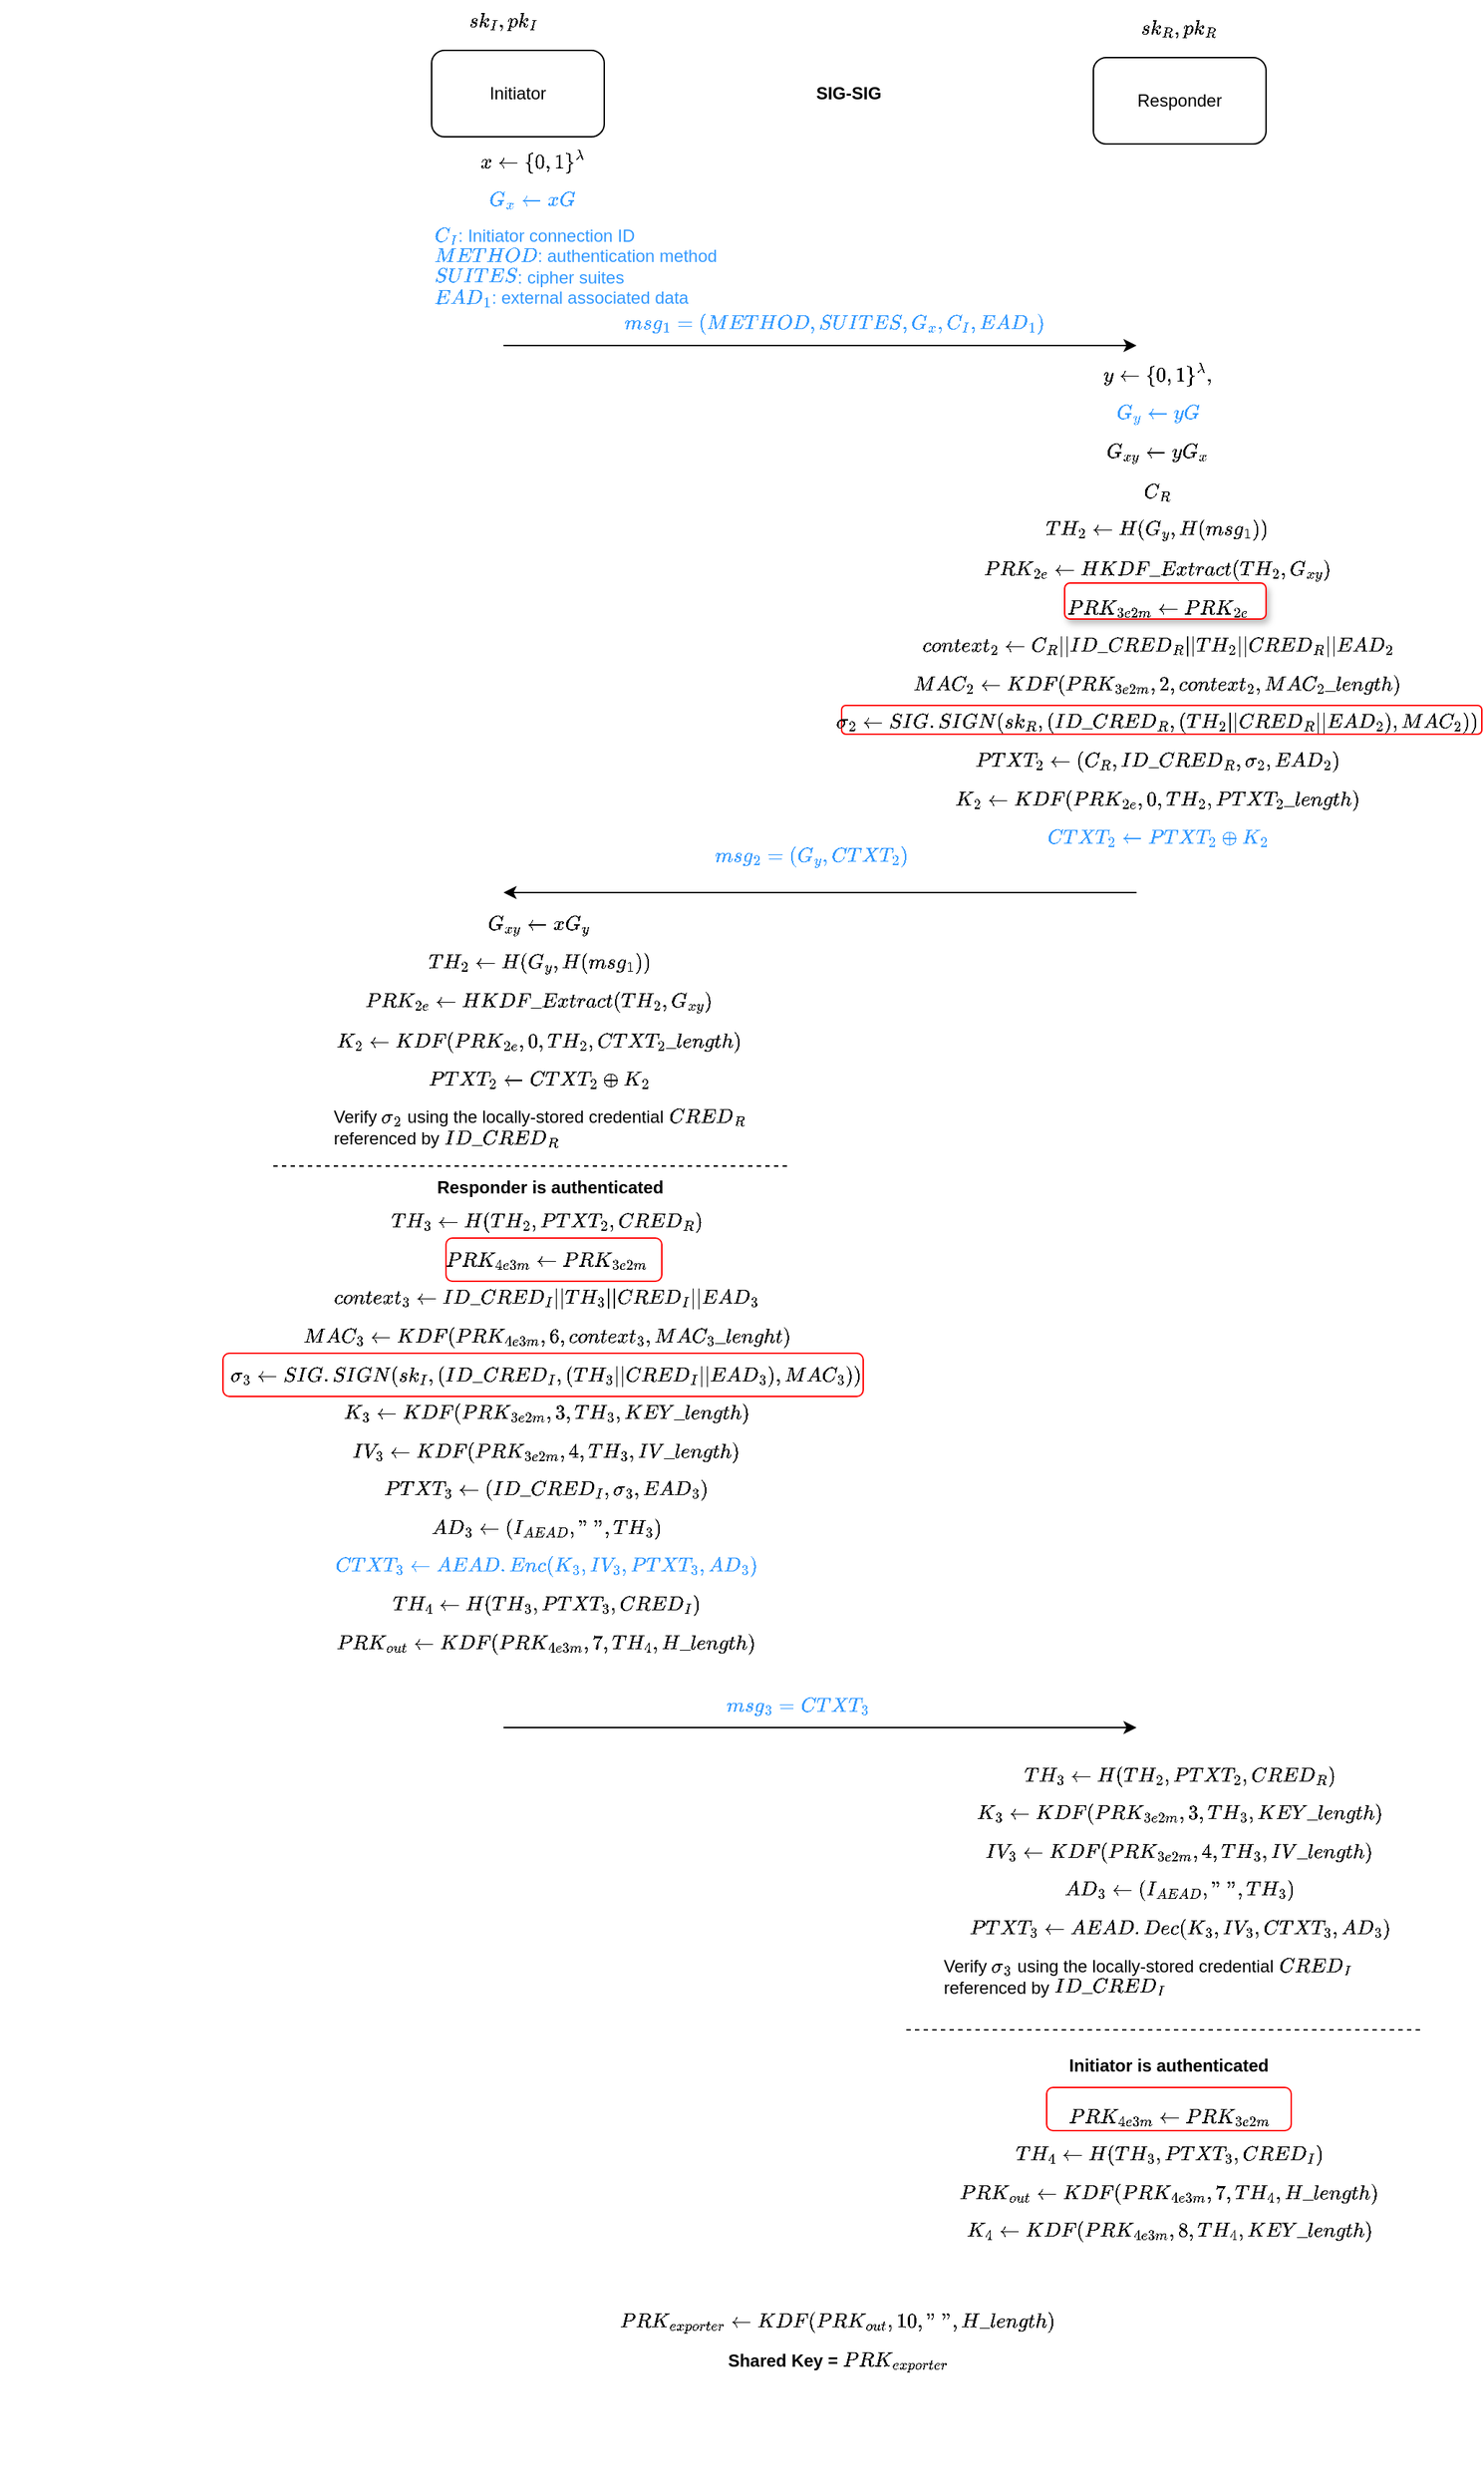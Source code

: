 <mxfile version="26.0.12">
  <diagram name="Page-1" id="FUrr0S-VQZxl6Vm0aQBQ">
    <mxGraphModel dx="2094" dy="756" grid="1" gridSize="10" guides="1" tooltips="1" connect="1" arrows="1" fold="1" page="1" pageScale="1" pageWidth="850" pageHeight="1100" math="1" shadow="0">
      <root>
        <mxCell id="0" />
        <mxCell id="1" parent="0" />
        <mxCell id="vZWsi2n2gFfCWIBBviUr-8" value="" style="rounded=1;whiteSpace=wrap;html=1;strokeColor=light-dark(#FF0000,#FFFFFF);" vertex="1" parent="1">
          <mxGeometry x="-35" y="970" width="445" height="30" as="geometry" />
        </mxCell>
        <mxCell id="vZWsi2n2gFfCWIBBviUr-7" value="" style="rounded=1;whiteSpace=wrap;html=1;strokeColor=light-dark(#FF0000,#FFFFFF);" vertex="1" parent="1">
          <mxGeometry x="395" y="520" width="445" height="20" as="geometry" />
        </mxCell>
        <mxCell id="vZWsi2n2gFfCWIBBviUr-6" value="" style="rounded=1;whiteSpace=wrap;html=1;strokeColor=light-dark(#FF0000,#FFFFFF);" vertex="1" parent="1">
          <mxGeometry x="537.5" y="1480" width="170" height="30" as="geometry" />
        </mxCell>
        <mxCell id="vZWsi2n2gFfCWIBBviUr-5" value="" style="rounded=1;whiteSpace=wrap;html=1;strokeColor=light-dark(#FF0000,#FFFFFF);" vertex="1" parent="1">
          <mxGeometry x="120" y="890" width="150" height="30" as="geometry" />
        </mxCell>
        <mxCell id="IuUdXdDwJAqnldKcYIbA-1" value="Initiator" style="rounded=1;whiteSpace=wrap;html=1;" parent="1" vertex="1">
          <mxGeometry x="110" y="65" width="120" height="60" as="geometry" />
        </mxCell>
        <mxCell id="IuUdXdDwJAqnldKcYIbA-2" value="Responder" style="rounded=1;whiteSpace=wrap;html=1;" parent="1" vertex="1">
          <mxGeometry x="570" y="70" width="120" height="60" as="geometry" />
        </mxCell>
        <mxCell id="IuUdXdDwJAqnldKcYIbA-3" value="&lt;b&gt;SIG-SIG&lt;/b&gt;" style="text;html=1;align=center;verticalAlign=middle;whiteSpace=wrap;rounded=0;" parent="1" vertex="1">
          <mxGeometry x="370" y="80" width="60" height="30" as="geometry" />
        </mxCell>
        <mxCell id="IuUdXdDwJAqnldKcYIbA-4" value="$$sk_I, pk_I$$" style="text;html=1;align=center;verticalAlign=middle;whiteSpace=wrap;rounded=0;" parent="1" vertex="1">
          <mxGeometry x="130" y="30" width="60" height="30" as="geometry" />
        </mxCell>
        <mxCell id="IuUdXdDwJAqnldKcYIbA-5" value="$$sk_R, pk_R$$" style="text;html=1;align=center;verticalAlign=middle;whiteSpace=wrap;rounded=0;" parent="1" vertex="1">
          <mxGeometry x="600" y="35" width="60" height="30" as="geometry" />
        </mxCell>
        <mxCell id="IuUdXdDwJAqnldKcYIbA-9" value="" style="group" parent="1" vertex="1" connectable="0">
          <mxGeometry x="160" y="240" width="440" height="80" as="geometry" />
        </mxCell>
        <mxCell id="IuUdXdDwJAqnldKcYIbA-7" value="" style="endArrow=classic;html=1;rounded=0;" parent="IuUdXdDwJAqnldKcYIbA-9" edge="1">
          <mxGeometry width="50" height="50" relative="1" as="geometry">
            <mxPoint y="30" as="sourcePoint" />
            <mxPoint x="440" y="30" as="targetPoint" />
          </mxGeometry>
        </mxCell>
        <mxCell id="IuUdXdDwJAqnldKcYIbA-8" value="&lt;span style=&quot;color: rgb(51, 153, 255);&quot;&gt;$$msg_1 = (METHOD,SUITES,G_x, C_I, EAD_1)$$&lt;/span&gt;" style="text;html=1;align=center;verticalAlign=middle;whiteSpace=wrap;rounded=0;" parent="IuUdXdDwJAqnldKcYIbA-9" vertex="1">
          <mxGeometry x="104.762" width="251.429" height="30" as="geometry" />
        </mxCell>
        <mxCell id="IuUdXdDwJAqnldKcYIbA-13" value="" style="group" parent="1" vertex="1" connectable="0">
          <mxGeometry x="160" y="610" width="440" height="40" as="geometry" />
        </mxCell>
        <mxCell id="IuUdXdDwJAqnldKcYIbA-10" value="" style="endArrow=classic;html=1;rounded=0;" parent="IuUdXdDwJAqnldKcYIbA-13" edge="1">
          <mxGeometry width="50" height="50" relative="1" as="geometry">
            <mxPoint x="440" y="40" as="sourcePoint" />
            <mxPoint y="40" as="targetPoint" />
            <Array as="points">
              <mxPoint x="71.628" y="40" />
            </Array>
          </mxGeometry>
        </mxCell>
        <mxCell id="IuUdXdDwJAqnldKcYIbA-11" value="&lt;span style=&quot;color: rgb(51, 153, 255);&quot;&gt;$$msg_2 = (G_y, CTXT_2)$$&lt;/span&gt;" style="text;html=1;align=center;verticalAlign=middle;whiteSpace=wrap;rounded=0;" parent="IuUdXdDwJAqnldKcYIbA-13" vertex="1">
          <mxGeometry x="184.186" width="61.395" height="30" as="geometry" />
        </mxCell>
        <mxCell id="IuUdXdDwJAqnldKcYIbA-15" value="&lt;div&gt;$$G_{xy} \leftarrow xG_y$$&lt;/div&gt;&lt;div&gt;$$TH_2 \leftarrow H(G_y, H(msg_1))$$&lt;/div&gt;&lt;div align=&quot;left&quot;&gt;&lt;div&gt;$$PRK_{2e}\leftarrow HKDF\_Extract(TH_2, G_{xy})$$&lt;/div&gt;&lt;div&gt;$$K_2 \leftarrow KDF(PRK_{2e},0,TH_2,CTXT_2\_length)$$&lt;/div&gt;&lt;div&gt;$$PTXT_2 \leftarrow CTXT_2 \oplus K_2$$&lt;/div&gt;&lt;div&gt;Verify \(\sigma_2\) using the locally-stored credential \(CRED_R\)&lt;/div&gt;&lt;div&gt;referenced by \(ID\_CRED_R\)&lt;/div&gt;&lt;/div&gt;" style="text;html=1;align=left;verticalAlign=middle;whiteSpace=wrap;rounded=0;" parent="1" vertex="1">
          <mxGeometry x="40" y="620" width="310" height="240" as="geometry" />
        </mxCell>
        <mxCell id="IuUdXdDwJAqnldKcYIbA-17" value="" style="endArrow=none;dashed=1;html=1;rounded=0;" parent="1" edge="1">
          <mxGeometry width="50" height="50" relative="1" as="geometry">
            <mxPoint y="840" as="sourcePoint" />
            <mxPoint x="360" y="840" as="targetPoint" />
            <Array as="points">
              <mxPoint x="140" y="840" />
            </Array>
          </mxGeometry>
        </mxCell>
        <mxCell id="IuUdXdDwJAqnldKcYIbA-18" value="&lt;b&gt;Responder is authenticated&lt;/b&gt;" style="text;html=1;align=center;verticalAlign=middle;whiteSpace=wrap;rounded=0;" parent="1" vertex="1">
          <mxGeometry x="95" y="840" width="195" height="30" as="geometry" />
        </mxCell>
        <mxCell id="IuUdXdDwJAqnldKcYIbA-19" value="&lt;div&gt;$$TH_3 \leftarrow H(TH_2, PTXT_2, CRED_R)$$&lt;/div&gt;&lt;div align=&quot;left&quot;&gt;$$PRK_{4e3m} \leftarrow PRK_{3e2m}$$&lt;/div&gt;&lt;div align=&quot;left&quot;&gt;$$context_3 \leftarrow ID\_CRED_I || TH_3 || CRED_I || EAD_3$$&lt;/div&gt;&lt;div align=&quot;left&quot;&gt;$$MAC_3 \leftarrow KDF(PRK_{4e3m}, 6, context_3, MAC_3\_lenght)$$&lt;/div&gt;&lt;div align=&quot;left&quot;&gt;$$\sigma_3 \leftarrow SIG.SIGN(sk_I, (ID\_CRED_I, (TH_3 || CRED_I || EAD_3), MAC_3))$$&lt;/div&gt;&lt;div align=&quot;left&quot;&gt;$$K_3 \leftarrow KDF(PRK_{3e2m}, 3, TH_3, KEY\_length)$$&lt;/div&gt;&lt;div align=&quot;left&quot;&gt;$$IV_3 \leftarrow KDF(PRK_{3e2m}, 4, TH_3, IV\_length)$$&lt;/div&gt;&lt;div align=&quot;left&quot;&gt;$$PTXT_3 \leftarrow (ID\_CRED_I, \sigma_3, EAD_3)$$&lt;/div&gt;&lt;div align=&quot;left&quot;&gt;&lt;div align=&quot;left&quot;&gt;$$AD_3 \leftarrow (I_{AEAD}, \text{&quot; &quot;},TH_3)$$&lt;/div&gt;&lt;/div&gt;&lt;div align=&quot;left&quot;&gt;&lt;span style=&quot;color: rgb(51, 153, 255);&quot;&gt;$$CTXT_3 \leftarrow AEAD.Enc(K_3, IV_3, PTXT_3, AD_3)$$&lt;/span&gt;&lt;/div&gt;&lt;div align=&quot;left&quot;&gt;$$TH_4 \leftarrow H(TH_3, PTXT_3, CRED_I)$$&lt;/div&gt;&lt;div align=&quot;left&quot;&gt;$$PRK_{out} \leftarrow KDF(PRK_{4e3m}, 7, TH_4, H\_length)$$&lt;/div&gt;" style="text;html=1;align=center;verticalAlign=middle;whiteSpace=wrap;rounded=0;" parent="1" vertex="1">
          <mxGeometry x="-190" y="940" width="760" height="170" as="geometry" />
        </mxCell>
        <mxCell id="IuUdXdDwJAqnldKcYIbA-22" value="" style="endArrow=classic;html=1;rounded=0;" parent="1" edge="1">
          <mxGeometry width="50" height="50" relative="1" as="geometry">
            <mxPoint x="160" y="1230" as="sourcePoint" />
            <mxPoint x="600" y="1230" as="targetPoint" />
          </mxGeometry>
        </mxCell>
        <mxCell id="IuUdXdDwJAqnldKcYIbA-23" value="&lt;span style=&quot;color: rgb(51, 153, 255);&quot;&gt;$$msg_3 = CTXT_3$$&lt;/span&gt;" style="text;html=1;align=center;verticalAlign=middle;whiteSpace=wrap;rounded=0;" parent="1" vertex="1">
          <mxGeometry x="300" y="1200" width="130" height="30" as="geometry" />
        </mxCell>
        <mxCell id="IuUdXdDwJAqnldKcYIbA-24" value="&lt;div&gt;$$TH_3 \leftarrow H(TH_2, PTXT_2, CRED_R)$$&lt;/div&gt;&lt;div&gt;&lt;div align=&quot;left&quot;&gt;$$K_3 \leftarrow KDF(PRK_{3e2m}, 3, TH_3, KEY\_length)$$&lt;/div&gt;&lt;div align=&quot;left&quot;&gt;$$IV_3 \leftarrow KDF(PRK_{3e2m}, 4, TH_3, IV\_length)$$&lt;/div&gt;&lt;div align=&quot;left&quot;&gt;&lt;div align=&quot;left&quot;&gt;&lt;div align=&quot;left&quot;&gt;$$AD_3 \leftarrow (I_{AEAD}, \text{&quot; &quot;},TH_3)$$&lt;/div&gt;&lt;/div&gt;&lt;/div&gt;&lt;div align=&quot;left&quot;&gt;$$PTXT_3 \leftarrow AEAD.Dec(K_3,IV_3,CTXT_3,AD_3)$$&lt;/div&gt;&lt;div align=&quot;left&quot;&gt;&lt;div&gt;Verify \(\sigma_3\) using the locally-stored credential \(CRED_I\) referenced by \(ID\_CRED_I\)&lt;/div&gt;&lt;br&gt;&lt;/div&gt;&lt;/div&gt;&lt;div&gt;&lt;br&gt;&lt;/div&gt;" style="text;html=1;align=center;verticalAlign=middle;whiteSpace=wrap;rounded=0;" parent="1" vertex="1">
          <mxGeometry x="465" y="1330" width="330" height="30" as="geometry" />
        </mxCell>
        <mxCell id="IuUdXdDwJAqnldKcYIbA-25" value="" style="endArrow=none;dashed=1;html=1;rounded=0;" parent="1" edge="1">
          <mxGeometry width="50" height="50" relative="1" as="geometry">
            <mxPoint x="440" y="1440" as="sourcePoint" />
            <mxPoint x="800" y="1440" as="targetPoint" />
            <Array as="points">
              <mxPoint x="580" y="1440" />
            </Array>
          </mxGeometry>
        </mxCell>
        <mxCell id="IuUdXdDwJAqnldKcYIbA-27" value="&lt;b&gt;Initiator is authenticated&lt;/b&gt;" style="text;html=1;align=center;verticalAlign=middle;whiteSpace=wrap;rounded=0;" parent="1" vertex="1">
          <mxGeometry x="530" y="1450" width="185" height="30" as="geometry" />
        </mxCell>
        <mxCell id="IuUdXdDwJAqnldKcYIbA-28" value="&lt;div&gt;$$PRK_{4e3m} \leftarrow PRK_{3e2m}$$&lt;/div&gt;&lt;div&gt;&lt;div align=&quot;left&quot;&gt;$$TH_4 \leftarrow H(TH_3, PTXT_3, CRED_I)$$&lt;/div&gt;&lt;/div&gt;&lt;div&gt;&lt;div align=&quot;left&quot;&gt;$$PRK_{out} \leftarrow KDF(PRK_{4e3m}, 7, TH_4, H\_length)$$&lt;/div&gt;&lt;div align=&quot;left&quot;&gt;$$K_4 \leftarrow KDF(PRK_{4e3m}, 8, TH_4, KEY\_length)$$&lt;/div&gt;&lt;/div&gt;" style="text;html=1;align=center;verticalAlign=middle;whiteSpace=wrap;rounded=0;" parent="1" vertex="1">
          <mxGeometry x="467.5" y="1430" width="310" height="220" as="geometry" />
        </mxCell>
        <mxCell id="IuUdXdDwJAqnldKcYIbA-29" value="&lt;div&gt;$$PRK_{exporter} \leftarrow KDF(PRK_{out}, 10, \text{&quot; &quot;}, H\_length)$$&lt;/div&gt;&lt;div&gt;&lt;b&gt;Shared Key = \(PRK_{exporter}\)&lt;/b&gt;&lt;/div&gt;" style="text;html=1;align=center;verticalAlign=middle;whiteSpace=wrap;rounded=0;" parent="1" vertex="1">
          <mxGeometry x="210" y="1540" width="365" height="220" as="geometry" />
        </mxCell>
        <mxCell id="IuUdXdDwJAqnldKcYIbA-6" value="&lt;div&gt;$$x \leftarrow \{0,1\}^\lambda$$&lt;/div&gt;&lt;div&gt;&lt;span style=&quot;color: rgb(51, 153, 255);&quot;&gt;$$G_x \leftarrow xG$$&lt;/span&gt;&lt;/div&gt;" style="text;html=1;align=center;verticalAlign=middle;whiteSpace=wrap;rounded=0;" parent="1" vertex="1">
          <mxGeometry x="95" y="140" width="170" height="30" as="geometry" />
        </mxCell>
        <mxCell id="IuUdXdDwJAqnldKcYIbA-14" value="&lt;div align=&quot;left&quot;&gt;&lt;span style=&quot;color: rgb(51, 153, 255);&quot;&gt;\(C_I\): Initiator connection ID&lt;/span&gt;&lt;/div&gt;&lt;div align=&quot;left&quot;&gt;&lt;span style=&quot;color: rgb(51, 153, 255);&quot;&gt;\(METHOD\): authentication method&lt;/span&gt;&lt;/div&gt;&lt;div align=&quot;left&quot;&gt;&lt;span style=&quot;color: rgb(51, 153, 255);&quot;&gt;\(SUITES\): cipher suites&lt;/span&gt;&lt;/div&gt;&lt;div align=&quot;left&quot;&gt;&lt;span style=&quot;color: rgb(51, 153, 255);&quot;&gt;\(EAD_1\): external associated data&lt;/span&gt;&lt;/div&gt;" style="text;html=1;align=left;verticalAlign=middle;whiteSpace=wrap;rounded=0;" parent="1" vertex="1">
          <mxGeometry x="110" y="190" width="300" height="50" as="geometry" />
        </mxCell>
        <mxCell id="vZWsi2n2gFfCWIBBviUr-2" value="" style="rounded=1;whiteSpace=wrap;html=1;strokeColor=light-dark(#FF0000,#FFFFFF);shadow=1;" vertex="1" parent="1">
          <mxGeometry x="550" y="435" width="140" height="25" as="geometry" />
        </mxCell>
        <mxCell id="IuUdXdDwJAqnldKcYIbA-12" value="&lt;div align=&quot;right&quot;&gt;$$y \leftarrow \{0,1\}^\lambda,$$&lt;/div&gt;&lt;div align=&quot;right&quot;&gt;&lt;span style=&quot;color: rgb(51, 153, 255);&quot;&gt;$$G_y \leftarrow yG$$&lt;/span&gt;&lt;/div&gt;&lt;div align=&quot;right&quot;&gt;$$G_{xy} \leftarrow yG_x$$&lt;/div&gt;&lt;div align=&quot;right&quot;&gt;$$C_R$$&lt;/div&gt;&lt;div align=&quot;right&quot;&gt;$$TH_2 \leftarrow H(G_y, H(msg_1))$$&lt;/div&gt;&lt;div align=&quot;right&quot;&gt;$$PRK_{2e}\leftarrow HKDF\_Extract(TH_2, G_{xy})$$&lt;/div&gt;&lt;div align=&quot;right&quot;&gt;$$PRK_{3e2m} \leftarrow PRK_{2e}$$&lt;/div&gt;&lt;div align=&quot;right&quot;&gt;$$context_2 \leftarrow C_R||ID\_CRED_R||TH_2||CRED_R||EAD_2$$&lt;/div&gt;&lt;div align=&quot;right&quot;&gt;$$MAC_2 \leftarrow KDF(PRK_{3e2m},2,context_2,MAC_2\_length )$$&lt;/div&gt;&lt;div align=&quot;right&quot;&gt;$$\sigma_2 \leftarrow SIG.SIGN(sk_R,(ID\_CRED_R, (TH_2||CRED_R||EAD_2),MAC_2))$$&lt;/div&gt;&lt;div align=&quot;right&quot;&gt;$$PTXT_2 \leftarrow (C_R, ID\_CRED_R, \sigma_2, EAD_2)$$&lt;/div&gt;&lt;div align=&quot;right&quot;&gt;$$K_2 \leftarrow KDF(PRK_{2e},0,TH_2,PTXT_2\_length)$$&lt;/div&gt;&lt;div align=&quot;right&quot;&gt;&lt;span style=&quot;color: rgb(51, 153, 255);&quot;&gt;$$CTXT_2 \leftarrow PTXT_2 \oplus K_2$$&lt;/span&gt;&lt;/div&gt;" style="text;html=1;align=right;verticalAlign=middle;whiteSpace=wrap;rounded=0;" parent="1" vertex="1">
          <mxGeometry x="390" y="300" width="450.0" height="300" as="geometry" />
        </mxCell>
      </root>
    </mxGraphModel>
  </diagram>
</mxfile>
